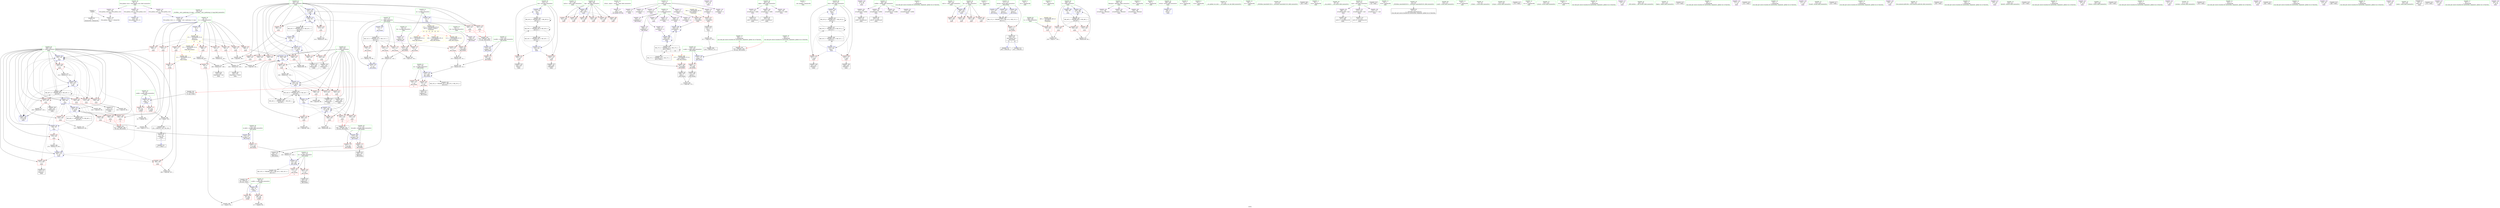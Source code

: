 digraph "SVFG" {
	label="SVFG";

	Node0x55c49a116b30 [shape=record,color=grey,label="{NodeID: 0\nNullPtr}"];
	Node0x55c49a116b30 -> Node0x55c49a12a1f0[style=solid];
	Node0x55c49a116b30 -> Node0x55c49a135830[style=solid];
	Node0x55c49a1746c0 [shape=record,color=black,label="{NodeID: 526\n108 = PHI(391, 400, )\n1st arg _Z6f_testiiic }"];
	Node0x55c49a1746c0 -> Node0x55c49a135ba0[style=solid];
	Node0x55c49a137400 [shape=record,color=blue,label="{NodeID: 277\n210\<--397\nred\<--\nmain\n}"];
	Node0x55c49a137400 -> Node0x55c49a159e30[style=dashed];
	Node0x55c49a12b0f0 [shape=record,color=red,label="{NodeID: 194\n434\<--198\n\<--ofp\nmain\n}"];
	Node0x55c49a1281f0 [shape=record,color=purple,label="{NodeID: 111\n59\<--4\n\<--_ZStL8__ioinit\n__cxx_global_var_init\n}"];
	Node0x55c49a119d50 [shape=record,color=green,label="{NodeID: 28\n403\<--1\n\<--dummyObj\nCan only get source location for instruction, argument, global var or function.|{<s0>16}}"];
	Node0x55c49a119d50:s0 -> Node0x55c49a1749c0[style=solid,color=red];
	Node0x55c49a1314c0 [shape=record,color=grey,label="{NodeID: 388\n304 = cmp(303, 88, )\n}"];
	Node0x55c49a12c7b0 [shape=record,color=red,label="{NodeID: 222\n343\<--204\n\<--k\nmain\n}"];
	Node0x55c49a12c7b0 -> Node0x55c49a1279d0[style=solid];
	Node0x55c49a12e260 [shape=record,color=purple,label="{NodeID: 139\n453\<--44\n\<--.str.11\nmain\n}"];
	Node0x55c49a128c90 [shape=record,color=green,label="{NodeID: 56\n192\<--193\ninfile\<--infile_field_insensitive\nmain\n}"];
	Node0x55c49a128c90 -> Node0x55c49a12e970[style=solid];
	Node0x55c49a128c90 -> Node0x55c49a12ea40[style=solid];
	Node0x55c49a128c90 -> Node0x55c49a12eb10[style=solid];
	Node0x55c49a135e10 [shape=record,color=blue,label="{NodeID: 250\n121\<--9\ni\<--\n_Z6f_testiiic\n}"];
	Node0x55c49a135e10 -> Node0x55c49a150430[style=dashed];
	Node0x55c49a12f9b0 [shape=record,color=red,label="{NodeID: 167\n134\<--11\n\<--m\n_Z6f_testiiic\n}"];
	Node0x55c49a12f9b0 -> Node0x55c49a131940[style=solid];
	Node0x55c49a12a590 [shape=record,color=black,label="{NodeID: 84\n139\<--138\nidxprom\<--\n_Z6f_testiiic\n}"];
	Node0x55c49a111060 [shape=record,color=green,label="{NodeID: 1\n7\<--1\n__dso_handle\<--dummyObj\nGlob }"];
	Node0x55c49a174840 [shape=record,color=black,label="{NodeID: 527\n109 = PHI(392, 401, )\n2nd arg _Z6f_testiiic }"];
	Node0x55c49a174840 -> Node0x55c49a135c70[style=solid];
	Node0x55c49a1374d0 [shape=record,color=blue,label="{NodeID: 278\n212\<--397\nblue\<--\nmain\n}"];
	Node0x55c49a1374d0 -> Node0x55c49a157130[style=dashed];
	Node0x55c49a12b1c0 [shape=record,color=red,label="{NodeID: 195\n441\<--198\n\<--ofp\nmain\n}"];
	Node0x55c49a1282c0 [shape=record,color=purple,label="{NodeID: 112\n273\<--13\narrayidx\<--a\nmain\n}"];
	Node0x55c49a119e20 [shape=record,color=green,label="{NodeID: 29\n4\<--6\n_ZStL8__ioinit\<--_ZStL8__ioinit_field_insensitive\nGlob }"];
	Node0x55c49a119e20 -> Node0x55c49a1281f0[style=solid];
	Node0x55c49a131640 [shape=record,color=grey,label="{NodeID: 389\n95 = cmp(93, 94, )\n}"];
	Node0x55c49a12c880 [shape=record,color=red,label="{NodeID: 223\n351\<--204\n\<--k\nmain\n}"];
	Node0x55c49a12c880 -> Node0x55c49a127b70[style=solid];
	Node0x55c49a12e330 [shape=record,color=purple,label="{NodeID: 140\n470\<--46\n\<--.str.12\nmain\n}"];
	Node0x55c49a128d60 [shape=record,color=green,label="{NodeID: 57\n194\<--195\noutfile\<--outfile_field_insensitive\nmain\n}"];
	Node0x55c49a128d60 -> Node0x55c49a12ebe0[style=solid];
	Node0x55c49a128d60 -> Node0x55c49a12ecb0[style=solid];
	Node0x55c49a128d60 -> Node0x55c49a12ed80[style=solid];
	Node0x55c49a128d60 -> Node0x55c49a12ee50[style=solid];
	Node0x55c49a135ee0 [shape=record,color=blue,label="{NodeID: 251\n123\<--144\nnx\<--add\n_Z6f_testiiic\n}"];
	Node0x55c49a135ee0 -> Node0x55c49a1305e0[style=dashed];
	Node0x55c49a135ee0 -> Node0x55c49a1306b0[style=dashed];
	Node0x55c49a135ee0 -> Node0x55c49a135ee0[style=dashed];
	Node0x55c49a135ee0 -> Node0x55c49a157b30[style=dashed];
	Node0x55c49a12fa80 [shape=record,color=red,label="{NodeID: 168\n86\<--80\n\<--x.addr\n_Z2inii\n}"];
	Node0x55c49a12fa80 -> Node0x55c49a131dc0[style=solid];
	Node0x55c49a12a660 [shape=record,color=black,label="{NodeID: 85\n148\<--147\nidxprom1\<--\n_Z6f_testiiic\n}"];
	Node0x55c49a111f20 [shape=record,color=green,label="{NodeID: 2\n9\<--1\n\<--dummyObj\nCan only get source location for instruction, argument, global var or function.}"];
	Node0x55c49a1749c0 [shape=record,color=black,label="{NodeID: 528\n110 = PHI(394, 403, )\n3rd arg _Z6f_testiiic }"];
	Node0x55c49a1749c0 -> Node0x55c49a135d40[style=solid];
	Node0x55c49a1375a0 [shape=record,color=blue,label="{NodeID: 279\n204\<--409\nk\<--inc76\nmain\n}"];
	Node0x55c49a1375a0 -> Node0x55c49a12ca20[style=dashed];
	Node0x55c49a1375a0 -> Node0x55c49a12caf0[style=dashed];
	Node0x55c49a1375a0 -> Node0x55c49a12cbc0[style=dashed];
	Node0x55c49a1375a0 -> Node0x55c49a12cc90[style=dashed];
	Node0x55c49a1375a0 -> Node0x55c49a1375a0[style=dashed];
	Node0x55c49a1375a0 -> Node0x55c49a154e30[style=dashed];
	Node0x55c49a12b290 [shape=record,color=red,label="{NodeID: 196\n448\<--198\n\<--ofp\nmain\n}"];
	Node0x55c49a128390 [shape=record,color=purple,label="{NodeID: 113\n274\<--13\narrayidx20\<--a\nmain\n}"];
	Node0x55c49a117ce0 [shape=record,color=green,label="{NodeID: 30\n8\<--10\nn\<--n_field_insensitive\nGlob }"];
	Node0x55c49a117ce0 -> Node0x55c49a12f190[style=solid];
	Node0x55c49a117ce0 -> Node0x55c49a12f260[style=solid];
	Node0x55c49a117ce0 -> Node0x55c49a12f330[style=solid];
	Node0x55c49a117ce0 -> Node0x55c49a12f400[style=solid];
	Node0x55c49a117ce0 -> Node0x55c49a12f4d0[style=solid];
	Node0x55c49a117ce0 -> Node0x55c49a12f5a0[style=solid];
	Node0x55c49a117ce0 -> Node0x55c49a12f670[style=solid];
	Node0x55c49a117ce0 -> Node0x55c49a12f740[style=solid];
	Node0x55c49a117ce0 -> Node0x55c49a12f810[style=solid];
	Node0x55c49a117ce0 -> Node0x55c49a12f8e0[style=solid];
	Node0x55c49a117ce0 -> Node0x55c49a135460[style=solid];
	Node0x55c49a1317c0 [shape=record,color=grey,label="{NodeID: 390\n99 = cmp(97, 98, )\n}"];
	Node0x55c49a1317c0 -> Node0x55c49a13c5b0[style=solid];
	Node0x55c49a12c950 [shape=record,color=red,label="{NodeID: 224\n361\<--204\n\<--k\nmain\n}"];
	Node0x55c49a12c950 -> Node0x55c49a1311c0[style=solid];
	Node0x55c49a12e400 [shape=record,color=purple,label="{NodeID: 141\n513\<--48\nllvm.global_ctors_0\<--llvm.global_ctors\nGlob }"];
	Node0x55c49a12e400 -> Node0x55c49a135630[style=solid];
	Node0x55c49a128e30 [shape=record,color=green,label="{NodeID: 58\n196\<--197\nfp\<--fp_field_insensitive\nmain\n}"];
	Node0x55c49a128e30 -> Node0x55c49a130b90[style=solid];
	Node0x55c49a128e30 -> Node0x55c49a130c60[style=solid];
	Node0x55c49a128e30 -> Node0x55c49a130d30[style=solid];
	Node0x55c49a128e30 -> Node0x55c49a12af50[style=solid];
	Node0x55c49a128e30 -> Node0x55c49a136490[style=solid];
	Node0x55c49a135fb0 [shape=record,color=blue,label="{NodeID: 252\n125\<--153\nny\<--add4\n_Z6f_testiiic\n}"];
	Node0x55c49a135fb0 -> Node0x55c49a130780[style=dashed];
	Node0x55c49a135fb0 -> Node0x55c49a130850[style=dashed];
	Node0x55c49a135fb0 -> Node0x55c49a135fb0[style=dashed];
	Node0x55c49a135fb0 -> Node0x55c49a158030[style=dashed];
	Node0x55c49a12fb50 [shape=record,color=red,label="{NodeID: 169\n93\<--80\n\<--x.addr\n_Z2inii\n}"];
	Node0x55c49a12fb50 -> Node0x55c49a131640[style=solid];
	Node0x55c49a12a730 [shape=record,color=black,label="{NodeID: 86\n162\<--161\nidxprom5\<--\n_Z6f_testiiic\n}"];
	Node0x55c49a100130 [shape=record,color=green,label="{NodeID: 3\n22\<--1\n.str\<--dummyObj\nGlob }"];
	Node0x55c49a174b40 [shape=record,color=black,label="{NodeID: 529\n78 = PHI(155, )\n0th arg _Z2inii }"];
	Node0x55c49a174b40 -> Node0x55c49a135930[style=solid];
	Node0x55c49a137670 [shape=record,color=blue,label="{NodeID: 280\n202\<--414\nj\<--inc79\nmain\n}"];
	Node0x55c49a137670 -> Node0x55c49a12c3a0[style=dashed];
	Node0x55c49a137670 -> Node0x55c49a12c470[style=dashed];
	Node0x55c49a137670 -> Node0x55c49a12c540[style=dashed];
	Node0x55c49a137670 -> Node0x55c49a12c610[style=dashed];
	Node0x55c49a137670 -> Node0x55c49a137260[style=dashed];
	Node0x55c49a137670 -> Node0x55c49a137670[style=dashed];
	Node0x55c49a137670 -> Node0x55c49a14e630[style=dashed];
	Node0x55c49a12b360 [shape=record,color=red,label="{NodeID: 197\n452\<--198\n\<--ofp\nmain\n}"];
	Node0x55c49a128460 [shape=record,color=purple,label="{NodeID: 114\n311\<--13\narrayidx31\<--a\nmain\n}"];
	Node0x55c49a117db0 [shape=record,color=green,label="{NodeID: 31\n11\<--12\nm\<--m_field_insensitive\nGlob }"];
	Node0x55c49a117db0 -> Node0x55c49a12f9b0[style=solid];
	Node0x55c49a117db0 -> Node0x55c49a135530[style=solid];
	Node0x55c49a131940 [shape=record,color=grey,label="{NodeID: 391\n135 = cmp(133, 134, )\n}"];
	Node0x55c49a12ca20 [shape=record,color=red,label="{NodeID: 225\n386\<--204\n\<--k\nmain\n}"];
	Node0x55c49a12ca20 -> Node0x55c49a132b40[style=solid];
	Node0x55c49a12e500 [shape=record,color=purple,label="{NodeID: 142\n514\<--48\nllvm.global_ctors_1\<--llvm.global_ctors\nGlob }"];
	Node0x55c49a12e500 -> Node0x55c49a135730[style=solid];
	Node0x55c49a128f00 [shape=record,color=green,label="{NodeID: 59\n198\<--199\nofp\<--ofp_field_insensitive\nmain\n}"];
	Node0x55c49a128f00 -> Node0x55c49a12b020[style=solid];
	Node0x55c49a128f00 -> Node0x55c49a12b0f0[style=solid];
	Node0x55c49a128f00 -> Node0x55c49a12b1c0[style=solid];
	Node0x55c49a128f00 -> Node0x55c49a12b290[style=solid];
	Node0x55c49a128f00 -> Node0x55c49a12b360[style=solid];
	Node0x55c49a128f00 -> Node0x55c49a12b430[style=solid];
	Node0x55c49a128f00 -> Node0x55c49a136560[style=solid];
	Node0x55c49a136080 [shape=record,color=blue,label="{NodeID: 253\n111\<--102\nretval\<--\n_Z6f_testiiic\n}"];
	Node0x55c49a136080 -> Node0x55c49a157630[style=dashed];
	Node0x55c49a12fc20 [shape=record,color=red,label="{NodeID: 170\n90\<--82\n\<--y.addr\n_Z2inii\n}"];
	Node0x55c49a12fc20 -> Node0x55c49a131f40[style=solid];
	Node0x55c49a12a800 [shape=record,color=black,label="{NodeID: 87\n165\<--164\nidxprom7\<--\n_Z6f_testiiic\n}"];
	Node0x55c49a1001c0 [shape=record,color=green,label="{NodeID: 4\n24\<--1\n.str.1\<--dummyObj\nGlob }"];
	Node0x55c49a174c50 [shape=record,color=black,label="{NodeID: 530\n79 = PHI(156, )\n1st arg _Z2inii }"];
	Node0x55c49a174c50 -> Node0x55c49a135a00[style=solid];
	Node0x55c49a137740 [shape=record,color=blue,label="{NodeID: 281\n200\<--419\ni\<--inc82\nmain\n}"];
	Node0x55c49a137740 -> Node0x55c49a12bb80[style=dashed];
	Node0x55c49a137740 -> Node0x55c49a12bc50[style=dashed];
	Node0x55c49a137740 -> Node0x55c49a12bd20[style=dashed];
	Node0x55c49a137740 -> Node0x55c49a12bdf0[style=dashed];
	Node0x55c49a137740 -> Node0x55c49a137740[style=dashed];
	Node0x55c49a137740 -> Node0x55c49a14e130[style=dashed];
	Node0x55c49a12b430 [shape=record,color=red,label="{NodeID: 198\n467\<--198\n\<--ofp\nmain\n}"];
	Node0x55c49a128530 [shape=record,color=purple,label="{NodeID: 115\n314\<--13\narrayidx33\<--a\nmain\n}"];
	Node0x55c49a128530 -> Node0x55c49a1352c0[style=solid];
	Node0x55c49a117e80 [shape=record,color=green,label="{NodeID: 32\n13\<--14\na\<--a_field_insensitive\nGlob }"];
	Node0x55c49a117e80 -> Node0x55c49a1282c0[style=solid];
	Node0x55c49a117e80 -> Node0x55c49a128390[style=solid];
	Node0x55c49a117e80 -> Node0x55c49a128460[style=solid];
	Node0x55c49a117e80 -> Node0x55c49a128530[style=solid];
	Node0x55c49a117e80 -> Node0x55c49a12cfb0[style=solid];
	Node0x55c49a117e80 -> Node0x55c49a12d080[style=solid];
	Node0x55c49a131ac0 [shape=record,color=grey,label="{NodeID: 392\n329 = cmp(328, 88, )\n}"];
	Node0x55c49a12caf0 [shape=record,color=red,label="{NodeID: 226\n392\<--204\n\<--k\nmain\n|{<s0>15}}"];
	Node0x55c49a12caf0:s0 -> Node0x55c49a174840[style=solid,color=red];
	Node0x55c49a12e600 [shape=record,color=purple,label="{NodeID: 143\n515\<--48\nllvm.global_ctors_2\<--llvm.global_ctors\nGlob }"];
	Node0x55c49a12e600 -> Node0x55c49a135830[style=solid];
	Node0x55c49a128fd0 [shape=record,color=green,label="{NodeID: 60\n200\<--201\ni\<--i_field_insensitive\nmain\n}"];
	Node0x55c49a128fd0 -> Node0x55c49a12b500[style=solid];
	Node0x55c49a128fd0 -> Node0x55c49a12b5d0[style=solid];
	Node0x55c49a128fd0 -> Node0x55c49a12b6a0[style=solid];
	Node0x55c49a128fd0 -> Node0x55c49a12b770[style=solid];
	Node0x55c49a128fd0 -> Node0x55c49a12b840[style=solid];
	Node0x55c49a128fd0 -> Node0x55c49a12b910[style=solid];
	Node0x55c49a128fd0 -> Node0x55c49a12b9e0[style=solid];
	Node0x55c49a128fd0 -> Node0x55c49a12bab0[style=solid];
	Node0x55c49a128fd0 -> Node0x55c49a12bb80[style=solid];
	Node0x55c49a128fd0 -> Node0x55c49a12bc50[style=solid];
	Node0x55c49a128fd0 -> Node0x55c49a12bd20[style=solid];
	Node0x55c49a128fd0 -> Node0x55c49a12bdf0[style=solid];
	Node0x55c49a128fd0 -> Node0x55c49a136700[style=solid];
	Node0x55c49a128fd0 -> Node0x55c49a1367d0[style=solid];
	Node0x55c49a128fd0 -> Node0x55c49a136970[style=solid];
	Node0x55c49a128fd0 -> Node0x55c49a136b10[style=solid];
	Node0x55c49a128fd0 -> Node0x55c49a136be0[style=solid];
	Node0x55c49a128fd0 -> Node0x55c49a137190[style=solid];
	Node0x55c49a128fd0 -> Node0x55c49a137740[style=solid];
	Node0x55c49a136150 [shape=record,color=blue,label="{NodeID: 254\n111\<--102\nretval\<--\n_Z6f_testiiic\n}"];
	Node0x55c49a136150 -> Node0x55c49a157630[style=dashed];
	Node0x55c49a12fcf0 [shape=record,color=red,label="{NodeID: 171\n97\<--82\n\<--y.addr\n_Z2inii\n}"];
	Node0x55c49a12fcf0 -> Node0x55c49a1317c0[style=solid];
	Node0x55c49a12a8d0 [shape=record,color=black,label="{NodeID: 88\n168\<--167\nconv\<--\n_Z6f_testiiic\n}"];
	Node0x55c49a12a8d0 -> Node0x55c49a132540[style=solid];
	Node0x55c49a110e20 [shape=record,color=green,label="{NodeID: 5\n26\<--1\n.str.2\<--dummyObj\nGlob }"];
	Node0x55c49a137810 [shape=record,color=blue,label="{NodeID: 282\n206\<--460\nt\<--inc102\nmain\n}"];
	Node0x55c49a137810 -> Node0x55c49a14f030[style=dashed];
	Node0x55c49a12b500 [shape=record,color=red,label="{NodeID: 199\n266\<--200\n\<--i\nmain\n}"];
	Node0x55c49a12b500 -> Node0x55c49a132840[style=solid];
	Node0x55c49a12cfb0 [shape=record,color=purple,label="{NodeID: 116\n336\<--13\narrayidx42\<--a\nmain\n}"];
	Node0x55c49a117f50 [shape=record,color=green,label="{NodeID: 33\n15\<--17\nb\<--b_field_insensitive\nGlob }"];
	Node0x55c49a117f50 -> Node0x55c49a12d150[style=solid];
	Node0x55c49a117f50 -> Node0x55c49a12d220[style=solid];
	Node0x55c49a117f50 -> Node0x55c49a12d2f0[style=solid];
	Node0x55c49a117f50 -> Node0x55c49a12d3c0[style=solid];
	Node0x55c49a117f50 -> Node0x55c49a12d490[style=solid];
	Node0x55c49a117f50 -> Node0x55c49a12d560[style=solid];
	Node0x55c49a117f50 -> Node0x55c49a12d630[style=solid];
	Node0x55c49a131c40 [shape=record,color=grey,label="{NodeID: 393\n317 = cmp(316, 318, )\n}"];
	Node0x55c49a131c40 -> Node0x55c49a13c010[style=solid];
	Node0x55c49a12cbc0 [shape=record,color=red,label="{NodeID: 227\n401\<--204\n\<--k\nmain\n|{<s0>16}}"];
	Node0x55c49a12cbc0:s0 -> Node0x55c49a174840[style=solid,color=red];
	Node0x55c49a12e700 [shape=record,color=purple,label="{NodeID: 144\n217\<--190\narraydecay\<--filename\nmain\n}"];
	Node0x55c49a1290a0 [shape=record,color=green,label="{NodeID: 61\n202\<--203\nj\<--j_field_insensitive\nmain\n}"];
	Node0x55c49a1290a0 -> Node0x55c49a12bec0[style=solid];
	Node0x55c49a1290a0 -> Node0x55c49a12bf90[style=solid];
	Node0x55c49a1290a0 -> Node0x55c49a12c060[style=solid];
	Node0x55c49a1290a0 -> Node0x55c49a12c130[style=solid];
	Node0x55c49a1290a0 -> Node0x55c49a12c200[style=solid];
	Node0x55c49a1290a0 -> Node0x55c49a12c2d0[style=solid];
	Node0x55c49a1290a0 -> Node0x55c49a12c3a0[style=solid];
	Node0x55c49a1290a0 -> Node0x55c49a12c470[style=solid];
	Node0x55c49a1290a0 -> Node0x55c49a12c540[style=solid];
	Node0x55c49a1290a0 -> Node0x55c49a12c610[style=solid];
	Node0x55c49a1290a0 -> Node0x55c49a1368a0[style=solid];
	Node0x55c49a1290a0 -> Node0x55c49a136f20[style=solid];
	Node0x55c49a1290a0 -> Node0x55c49a137260[style=solid];
	Node0x55c49a1290a0 -> Node0x55c49a137670[style=solid];
	Node0x55c49a136220 [shape=record,color=blue,label="{NodeID: 255\n121\<--177\ni\<--inc\n_Z6f_testiiic\n}"];
	Node0x55c49a136220 -> Node0x55c49a150430[style=dashed];
	Node0x55c49a12fdc0 [shape=record,color=red,label="{NodeID: 172\n183\<--111\n\<--retval\n_Z6f_testiiic\n}"];
	Node0x55c49a12fdc0 -> Node0x55c49a12aa70[style=solid];
	Node0x55c49a12a9a0 [shape=record,color=black,label="{NodeID: 89\n170\<--169\nconv9\<--\n_Z6f_testiiic\n}"];
	Node0x55c49a12a9a0 -> Node0x55c49a132540[style=solid];
	Node0x55c49a110eb0 [shape=record,color=green,label="{NodeID: 6\n28\<--1\n.str.3\<--dummyObj\nGlob }"];
	Node0x55c49a12b5d0 [shape=record,color=red,label="{NodeID: 200\n271\<--200\n\<--i\nmain\n}"];
	Node0x55c49a12b5d0 -> Node0x55c49a12ae80[style=solid];
	Node0x55c49a12d080 [shape=record,color=purple,label="{NodeID: 117\n341\<--13\narrayidx45\<--a\nmain\n}"];
	Node0x55c49a12d080 -> Node0x55c49a135390[style=solid];
	Node0x55c49a118020 [shape=record,color=green,label="{NodeID: 34\n18\<--19\ndx\<--dx_field_insensitive\nGlob }"];
	Node0x55c49a118020 -> Node0x55c49a12d700[style=solid];
	Node0x55c49a131dc0 [shape=record,color=grey,label="{NodeID: 394\n87 = cmp(88, 86, )\n}"];
	Node0x55c49a12cc90 [shape=record,color=red,label="{NodeID: 228\n408\<--204\n\<--k\nmain\n}"];
	Node0x55c49a12cc90 -> Node0x55c49a131340[style=solid];
	Node0x55c49a12e7d0 [shape=record,color=purple,label="{NodeID: 145\n223\<--190\narraydecay2\<--filename\nmain\n}"];
	Node0x55c49a129170 [shape=record,color=green,label="{NodeID: 62\n204\<--205\nk\<--k_field_insensitive\nmain\n}"];
	Node0x55c49a129170 -> Node0x55c49a12c6e0[style=solid];
	Node0x55c49a129170 -> Node0x55c49a12c7b0[style=solid];
	Node0x55c49a129170 -> Node0x55c49a12c880[style=solid];
	Node0x55c49a129170 -> Node0x55c49a12c950[style=solid];
	Node0x55c49a129170 -> Node0x55c49a12ca20[style=solid];
	Node0x55c49a129170 -> Node0x55c49a12caf0[style=solid];
	Node0x55c49a129170 -> Node0x55c49a12cbc0[style=solid];
	Node0x55c49a129170 -> Node0x55c49a12cc90[style=solid];
	Node0x55c49a129170 -> Node0x55c49a136a40[style=solid];
	Node0x55c49a129170 -> Node0x55c49a136e50[style=solid];
	Node0x55c49a129170 -> Node0x55c49a137330[style=solid];
	Node0x55c49a129170 -> Node0x55c49a1375a0[style=solid];
	Node0x55c49a1362f0 [shape=record,color=blue,label="{NodeID: 256\n111\<--181\nretval\<--\n_Z6f_testiiic\n}"];
	Node0x55c49a1362f0 -> Node0x55c49a157630[style=dashed];
	Node0x55c49a12fe90 [shape=record,color=red,label="{NodeID: 173\n137\<--113\n\<--sx.addr\n_Z6f_testiiic\n}"];
	Node0x55c49a12fe90 -> Node0x55c49a13ced0[style=solid];
	Node0x55c49a12aa70 [shape=record,color=black,label="{NodeID: 90\n106\<--183\n_Z6f_testiiic_ret\<--\n_Z6f_testiiic\n|{<s0>15|<s1>16}}"];
	Node0x55c49a12aa70:s0 -> Node0x55c49a1737e0[style=solid,color=blue];
	Node0x55c49a12aa70:s1 -> Node0x55c49a1738e0[style=solid,color=blue];
	Node0x55c49a110f40 [shape=record,color=green,label="{NodeID: 7\n30\<--1\n.str.4\<--dummyObj\nGlob }"];
	Node0x55c49a15b3c0 [shape=record,color=yellow,style=double,label="{NodeID: 450\n48V_1 = ENCHI(MR_48V_0)\npts\{209 \}\nFun[main]}"];
	Node0x55c49a15b3c0 -> Node0x55c49a134eb0[style=dashed];
	Node0x55c49a12b6a0 [shape=record,color=red,label="{NodeID: 201\n278\<--200\n\<--i\nmain\n}"];
	Node0x55c49a12b6a0 -> Node0x55c49a130ec0[style=solid];
	Node0x55c49a12d150 [shape=record,color=purple,label="{NodeID: 118\n163\<--15\narrayidx6\<--b\n_Z6f_testiiic\n}"];
	Node0x55c49a1180f0 [shape=record,color=green,label="{NodeID: 35\n20\<--21\ndy\<--dy_field_insensitive\nGlob }"];
	Node0x55c49a1180f0 -> Node0x55c49a12d7d0[style=solid];
	Node0x55c49a131f40 [shape=record,color=grey,label="{NodeID: 395\n91 = cmp(88, 90, )\n}"];
	Node0x55c49a12cd60 [shape=record,color=red,label="{NodeID: 229\n257\<--206\n\<--t\nmain\n}"];
	Node0x55c49a12cd60 -> Node0x55c49a1329c0[style=solid];
	Node0x55c49a12e8a0 [shape=record,color=purple,label="{NodeID: 146\n228\<--190\narraydecay5\<--filename\nmain\n}"];
	Node0x55c49a129240 [shape=record,color=green,label="{NodeID: 63\n206\<--207\nt\<--t_field_insensitive\nmain\n}"];
	Node0x55c49a129240 -> Node0x55c49a12cd60[style=solid];
	Node0x55c49a129240 -> Node0x55c49a12ce30[style=solid];
	Node0x55c49a129240 -> Node0x55c49a134e20[style=solid];
	Node0x55c49a129240 -> Node0x55c49a136630[style=solid];
	Node0x55c49a129240 -> Node0x55c49a137810[style=solid];
	Node0x55c49a1363c0 [shape=record,color=blue,label="{NodeID: 257\n188\<--9\nretval\<--\nmain\n}"];
	Node0x55c49a12ff60 [shape=record,color=red,label="{NodeID: 174\n146\<--115\n\<--sy.addr\n_Z6f_testiiic\n}"];
	Node0x55c49a12ff60 -> Node0x55c49a13dc50[style=solid];
	Node0x55c49a12ab40 [shape=record,color=black,label="{NodeID: 91\n224\<--222\ncall3\<--arraydecay1\nmain\n}"];
	Node0x55c49a1164a0 [shape=record,color=green,label="{NodeID: 8\n32\<--1\n.str.5\<--dummyObj\nGlob }"];
	Node0x55c49a13c010 [shape=record,color=black,label="{NodeID: 368\n320 = PHI(102, 317, )\n}"];
	Node0x55c49a12b770 [shape=record,color=red,label="{NodeID: 202\n303\<--200\n\<--i\nmain\n}"];
	Node0x55c49a12b770 -> Node0x55c49a1314c0[style=solid];
	Node0x55c49a12d220 [shape=record,color=purple,label="{NodeID: 119\n166\<--15\narrayidx8\<--b\n_Z6f_testiiic\n}"];
	Node0x55c49a12d220 -> Node0x55c49a130ac0[style=solid];
	Node0x55c49a1181f0 [shape=record,color=green,label="{NodeID: 36\n48\<--52\nllvm.global_ctors\<--llvm.global_ctors_field_insensitive\nGlob }"];
	Node0x55c49a1181f0 -> Node0x55c49a12e400[style=solid];
	Node0x55c49a1181f0 -> Node0x55c49a12e500[style=solid];
	Node0x55c49a1181f0 -> Node0x55c49a12e600[style=solid];
	Node0x55c49a1320c0 [shape=record,color=grey,label="{NodeID: 396\n382 = cmp(380, 381, )\n}"];
	Node0x55c49a12ce30 [shape=record,color=red,label="{NodeID: 230\n423\<--206\n\<--t\nmain\n}"];
	Node0x55c49a12e970 [shape=record,color=purple,label="{NodeID: 147\n222\<--192\narraydecay1\<--infile\nmain\n}"];
	Node0x55c49a12e970 -> Node0x55c49a12ab40[style=solid];
	Node0x55c49a129310 [shape=record,color=green,label="{NodeID: 64\n208\<--209\ntc\<--tc_field_insensitive\nmain\n}"];
	Node0x55c49a129310 -> Node0x55c49a134eb0[style=solid];
	Node0x55c49a136490 [shape=record,color=blue,label="{NodeID: 258\n196\<--240\nfp\<--call12\nmain\n}"];
	Node0x55c49a136490 -> Node0x55c49a130b90[style=dashed];
	Node0x55c49a136490 -> Node0x55c49a130c60[style=dashed];
	Node0x55c49a136490 -> Node0x55c49a130d30[style=dashed];
	Node0x55c49a136490 -> Node0x55c49a12af50[style=dashed];
	Node0x55c49a130030 [shape=record,color=red,label="{NodeID: 175\n138\<--117\n\<--dir.addr\n_Z6f_testiiic\n}"];
	Node0x55c49a130030 -> Node0x55c49a12a590[style=solid];
	Node0x55c49a12ac10 [shape=record,color=black,label="{NodeID: 92\n229\<--227\ncall6\<--arraydecay4\nmain\n}"];
	Node0x55c49a116530 [shape=record,color=green,label="{NodeID: 9\n34\<--1\n.str.6\<--dummyObj\nGlob }"];
	Node0x55c49a13c5b0 [shape=record,color=black,label="{NodeID: 369\n101 = PHI(102, 102, 102, 99, )\n}"];
	Node0x55c49a13c5b0 -> Node0x55c49a12a4c0[style=solid];
	Node0x55c49a12b840 [shape=record,color=red,label="{NodeID: 203\n312\<--200\n\<--i\nmain\n}"];
	Node0x55c49a12b840 -> Node0x55c49a127690[style=solid];
	Node0x55c49a12d2f0 [shape=record,color=purple,label="{NodeID: 120\n282\<--15\n\<--b\nmain\n}"];
	Node0x55c49a1182f0 [shape=record,color=green,label="{NodeID: 37\n53\<--54\n__cxx_global_var_init\<--__cxx_global_var_init_field_insensitive\n}"];
	Node0x55c49a132240 [shape=record,color=grey,label="{NodeID: 397\n292 = cmp(290, 291, )\n}"];
	Node0x55c49a134e20 [shape=record,color=red,label="{NodeID: 231\n459\<--206\n\<--t\nmain\n}"];
	Node0x55c49a134e20 -> Node0x55c49a13cbd0[style=solid];
	Node0x55c49a12ea40 [shape=record,color=purple,label="{NodeID: 148\n230\<--192\narraydecay7\<--infile\nmain\n}"];
	Node0x55c49a12ea40 -> Node0x55c49a12ace0[style=solid];
	Node0x55c49a1293e0 [shape=record,color=green,label="{NodeID: 65\n210\<--211\nred\<--red_field_insensitive\nmain\n}"];
	Node0x55c49a1293e0 -> Node0x55c49a134f80[style=solid];
	Node0x55c49a1293e0 -> Node0x55c49a135050[style=solid];
	Node0x55c49a1293e0 -> Node0x55c49a136ff0[style=solid];
	Node0x55c49a1293e0 -> Node0x55c49a137400[style=solid];
	Node0x55c49a154e30 [shape=record,color=black,label="{NodeID: 425\nMR_44V_8 = PHI(MR_44V_10, MR_44V_7, )\npts\{205 \}\n}"];
	Node0x55c49a154e30 -> Node0x55c49a137330[style=dashed];
	Node0x55c49a154e30 -> Node0x55c49a14eb30[style=dashed];
	Node0x55c49a154e30 -> Node0x55c49a154e30[style=dashed];
	Node0x55c49a136560 [shape=record,color=blue,label="{NodeID: 259\n198\<--247\nofp\<--call14\nmain\n}"];
	Node0x55c49a136560 -> Node0x55c49a12b020[style=dashed];
	Node0x55c49a136560 -> Node0x55c49a12b0f0[style=dashed];
	Node0x55c49a136560 -> Node0x55c49a12b1c0[style=dashed];
	Node0x55c49a136560 -> Node0x55c49a12b290[style=dashed];
	Node0x55c49a136560 -> Node0x55c49a12b360[style=dashed];
	Node0x55c49a136560 -> Node0x55c49a12b430[style=dashed];
	Node0x55c49a130100 [shape=record,color=red,label="{NodeID: 176\n147\<--117\n\<--dir.addr\n_Z6f_testiiic\n}"];
	Node0x55c49a130100 -> Node0x55c49a12a660[style=solid];
	Node0x55c49a12ace0 [shape=record,color=black,label="{NodeID: 93\n232\<--230\ncall8\<--arraydecay7\nmain\n}"];
	Node0x55c49a1165c0 [shape=record,color=green,label="{NodeID: 10\n36\<--1\n.str.7\<--dummyObj\nGlob }"];
	Node0x55c49a15b660 [shape=record,color=yellow,style=double,label="{NodeID: 453\n54V_1 = ENCHI(MR_54V_0)\npts\{140000 \}\nFun[main]}"];
	Node0x55c49a15b660 -> Node0x55c49a1352c0[style=dashed];
	Node0x55c49a15b660 -> Node0x55c49a135390[style=dashed];
	Node0x55c49a13cbd0 [shape=record,color=grey,label="{NodeID: 370\n460 = Binary(459, 88, )\n}"];
	Node0x55c49a13cbd0 -> Node0x55c49a137810[style=solid];
	Node0x55c49a12b910 [shape=record,color=red,label="{NodeID: 204\n323\<--200\n\<--i\nmain\n}"];
	Node0x55c49a12b910 -> Node0x55c49a13d4d0[style=solid];
	Node0x55c49a12d3c0 [shape=record,color=purple,label="{NodeID: 121\n345\<--15\narrayidx47\<--b\nmain\n}"];
	Node0x55c49a1183f0 [shape=record,color=green,label="{NodeID: 38\n57\<--58\n_ZNSt8ios_base4InitC1Ev\<--_ZNSt8ios_base4InitC1Ev_field_insensitive\n}"];
	Node0x55c49a1323c0 [shape=record,color=grey,label="{NodeID: 398\n300 = cmp(299, 88, )\n}"];
	Node0x55c49a134eb0 [shape=record,color=red,label="{NodeID: 232\n258\<--208\n\<--tc\nmain\n}"];
	Node0x55c49a134eb0 -> Node0x55c49a1329c0[style=solid];
	Node0x55c49a12eb10 [shape=record,color=purple,label="{NodeID: 149\n238\<--192\narraydecay11\<--infile\nmain\n}"];
	Node0x55c49a1294b0 [shape=record,color=green,label="{NodeID: 66\n212\<--213\nblue\<--blue_field_insensitive\nmain\n}"];
	Node0x55c49a1294b0 -> Node0x55c49a135120[style=solid];
	Node0x55c49a1294b0 -> Node0x55c49a1351f0[style=solid];
	Node0x55c49a1294b0 -> Node0x55c49a1370c0[style=solid];
	Node0x55c49a1294b0 -> Node0x55c49a1374d0[style=solid];
	Node0x55c49a173300 [shape=record,color=black,label="{NodeID: 509\n263 = PHI()\n}"];
	Node0x55c49a155330 [shape=record,color=black,label="{NodeID: 426\nMR_50V_5 = PHI(MR_50V_6, MR_50V_4, )\npts\{211 \}\n}"];
	Node0x55c49a155330 -> Node0x55c49a134f80[style=dashed];
	Node0x55c49a155330 -> Node0x55c49a135050[style=dashed];
	Node0x55c49a155330 -> Node0x55c49a137400[style=dashed];
	Node0x55c49a155330 -> Node0x55c49a14f530[style=dashed];
	Node0x55c49a155330 -> Node0x55c49a155330[style=dashed];
	Node0x55c49a155330 -> Node0x55c49a159e30[style=dashed];
	Node0x55c49a136630 [shape=record,color=blue,label="{NodeID: 260\n206\<--88\nt\<--\nmain\n}"];
	Node0x55c49a136630 -> Node0x55c49a14f030[style=dashed];
	Node0x55c49a1301d0 [shape=record,color=red,label="{NodeID: 177\n169\<--119\n\<--x.addr\n_Z6f_testiiic\n}"];
	Node0x55c49a1301d0 -> Node0x55c49a12a9a0[style=solid];
	Node0x55c49a12adb0 [shape=record,color=black,label="{NodeID: 94\n237\<--235\ncall10\<--arraydecay9\nmain\n}"];
	Node0x55c49a116690 [shape=record,color=green,label="{NodeID: 11\n38\<--1\n.str.8\<--dummyObj\nGlob }"];
	Node0x55c49a13cd50 [shape=record,color=grey,label="{NodeID: 371\n338 = Binary(337, 325, )\n}"];
	Node0x55c49a13cd50 -> Node0x55c49a136be0[style=solid];
	Node0x55c49a12b9e0 [shape=record,color=red,label="{NodeID: 205\n328\<--200\n\<--i\nmain\n}"];
	Node0x55c49a12b9e0 -> Node0x55c49a131ac0[style=solid];
	Node0x55c49a12d490 [shape=record,color=purple,label="{NodeID: 122\n348\<--15\narrayidx49\<--b\nmain\n}"];
	Node0x55c49a12d490 -> Node0x55c49a136cb0[style=solid];
	Node0x55c49a1184f0 [shape=record,color=green,label="{NodeID: 39\n63\<--64\n__cxa_atexit\<--__cxa_atexit_field_insensitive\n}"];
	Node0x55c49a132540 [shape=record,color=grey,label="{NodeID: 399\n171 = cmp(168, 170, )\n}"];
	Node0x55c49a134f80 [shape=record,color=red,label="{NodeID: 233\n428\<--210\n\<--red\nmain\n}"];
	Node0x55c49a134f80 -> Node0x55c49a127d10[style=solid];
	Node0x55c49a12ebe0 [shape=record,color=purple,label="{NodeID: 150\n227\<--194\narraydecay4\<--outfile\nmain\n}"];
	Node0x55c49a12ebe0 -> Node0x55c49a12ac10[style=solid];
	Node0x55c49a129580 [shape=record,color=green,label="{NodeID: 67\n214\<--215\ncmd\<--cmd_field_insensitive\nmain\n}"];
	Node0x55c49a129580 -> Node0x55c49a12ef20[style=solid];
	Node0x55c49a129580 -> Node0x55c49a12eff0[style=solid];
	Node0x55c49a129580 -> Node0x55c49a12f0c0[style=solid];
	Node0x55c49a173400 [shape=record,color=black,label="{NodeID: 510\n60 = PHI()\n}"];
	Node0x55c49a155830 [shape=record,color=black,label="{NodeID: 427\nMR_52V_5 = PHI(MR_52V_6, MR_52V_4, )\npts\{213 \}\n}"];
	Node0x55c49a155830 -> Node0x55c49a135120[style=dashed];
	Node0x55c49a155830 -> Node0x55c49a1351f0[style=dashed];
	Node0x55c49a155830 -> Node0x55c49a1374d0[style=dashed];
	Node0x55c49a155830 -> Node0x55c49a14fa30[style=dashed];
	Node0x55c49a155830 -> Node0x55c49a155830[style=dashed];
	Node0x55c49a155830 -> Node0x55c49a157130[style=dashed];
	Node0x55c49a136700 [shape=record,color=blue,label="{NodeID: 261\n200\<--88\ni\<--\nmain\n}"];
	Node0x55c49a136700 -> Node0x55c49a12b500[style=dashed];
	Node0x55c49a136700 -> Node0x55c49a12b5d0[style=dashed];
	Node0x55c49a136700 -> Node0x55c49a12b6a0[style=dashed];
	Node0x55c49a136700 -> Node0x55c49a1367d0[style=dashed];
	Node0x55c49a136700 -> Node0x55c49a136970[style=dashed];
	Node0x55c49a136700 -> Node0x55c49a137190[style=dashed];
	Node0x55c49a1302a0 [shape=record,color=red,label="{NodeID: 178\n133\<--121\n\<--i\n_Z6f_testiiic\n}"];
	Node0x55c49a1302a0 -> Node0x55c49a131940[style=solid];
	Node0x55c49a12ae80 [shape=record,color=black,label="{NodeID: 95\n272\<--271\nidxprom\<--\nmain\n}"];
	Node0x55c49a1175c0 [shape=record,color=green,label="{NodeID: 12\n40\<--1\n.str.9\<--dummyObj\nGlob }"];
	Node0x55c49a15b820 [shape=record,color=yellow,style=double,label="{NodeID: 455\n57V_1 = ENCHI(MR_57V_0)\npts\{12 190000 210000 \}\nFun[main]|{<s0>15|<s1>15|<s2>15|<s3>16|<s4>16|<s5>16}}"];
	Node0x55c49a15b820:s0 -> Node0x55c49a15ba70[style=dashed,color=red];
	Node0x55c49a15b820:s1 -> Node0x55c49a151370[style=dashed,color=red];
	Node0x55c49a15b820:s2 -> Node0x55c49a151450[style=dashed,color=red];
	Node0x55c49a15b820:s3 -> Node0x55c49a15ba70[style=dashed,color=red];
	Node0x55c49a15b820:s4 -> Node0x55c49a151370[style=dashed,color=red];
	Node0x55c49a15b820:s5 -> Node0x55c49a151450[style=dashed,color=red];
	Node0x55c49a13ced0 [shape=record,color=grey,label="{NodeID: 372\n144 = Binary(137, 143, )\n}"];
	Node0x55c49a13ced0 -> Node0x55c49a135ee0[style=solid];
	Node0x55c49a12bab0 [shape=record,color=red,label="{NodeID: 206\n337\<--200\n\<--i\nmain\n}"];
	Node0x55c49a12bab0 -> Node0x55c49a127900[style=solid];
	Node0x55c49a12bab0 -> Node0x55c49a13cd50[style=solid];
	Node0x55c49a12d560 [shape=record,color=purple,label="{NodeID: 123\n353\<--15\narrayidx51\<--b\nmain\n}"];
	Node0x55c49a1185f0 [shape=record,color=green,label="{NodeID: 40\n62\<--68\n_ZNSt8ios_base4InitD1Ev\<--_ZNSt8ios_base4InitD1Ev_field_insensitive\n}"];
	Node0x55c49a1185f0 -> Node0x55c49a12a3c0[style=solid];
	Node0x55c49a1326c0 [shape=record,color=grey,label="{NodeID: 400\n376 = cmp(374, 375, )\n}"];
	Node0x55c49a135050 [shape=record,color=red,label="{NodeID: 234\n438\<--210\n\<--red\nmain\n}"];
	Node0x55c49a135050 -> Node0x55c49a127eb0[style=solid];
	Node0x55c49a12ecb0 [shape=record,color=purple,label="{NodeID: 151\n235\<--194\narraydecay9\<--outfile\nmain\n}"];
	Node0x55c49a12ecb0 -> Node0x55c49a12adb0[style=solid];
	Node0x55c49a129650 [shape=record,color=green,label="{NodeID: 68\n220\<--221\nscanf\<--scanf_field_insensitive\n}"];
	Node0x55c49a173640 [shape=record,color=black,label="{NodeID: 511\n157 = PHI(77, )\n}"];
	Node0x55c49a1367d0 [shape=record,color=blue,label="{NodeID: 262\n200\<--279\ni\<--inc\nmain\n}"];
	Node0x55c49a1367d0 -> Node0x55c49a12b500[style=dashed];
	Node0x55c49a1367d0 -> Node0x55c49a12b5d0[style=dashed];
	Node0x55c49a1367d0 -> Node0x55c49a12b6a0[style=dashed];
	Node0x55c49a1367d0 -> Node0x55c49a1367d0[style=dashed];
	Node0x55c49a1367d0 -> Node0x55c49a136970[style=dashed];
	Node0x55c49a1367d0 -> Node0x55c49a137190[style=dashed];
	Node0x55c49a130370 [shape=record,color=red,label="{NodeID: 179\n142\<--121\n\<--i\n_Z6f_testiiic\n}"];
	Node0x55c49a130370 -> Node0x55c49a13d950[style=solid];
	Node0x55c49a1275c0 [shape=record,color=black,label="{NodeID: 96\n310\<--309\nidxprom30\<--sub\nmain\n}"];
	Node0x55c49a117690 [shape=record,color=green,label="{NodeID: 13\n42\<--1\n.str.10\<--dummyObj\nGlob }"];
	Node0x55c49a15b960 [shape=record,color=yellow,style=double,label="{NodeID: 456\n2V_1 = ENCHI(MR_2V_0)\npts\{10 \}\nFun[_Z6f_testiiic]|{<s0>3}}"];
	Node0x55c49a15b960:s0 -> Node0x55c49a151530[style=dashed,color=red];
	Node0x55c49a13d050 [shape=record,color=grey,label="{NodeID: 373\n334 = Binary(332, 333, )\n}"];
	Node0x55c49a13d050 -> Node0x55c49a127830[style=solid];
	Node0x55c49a12bb80 [shape=record,color=red,label="{NodeID: 207\n374\<--200\n\<--i\nmain\n}"];
	Node0x55c49a12bb80 -> Node0x55c49a1326c0[style=solid];
	Node0x55c49a12d630 [shape=record,color=purple,label="{NodeID: 124\n356\<--15\narrayidx53\<--b\nmain\n}"];
	Node0x55c49a12d630 -> Node0x55c49a136d80[style=solid];
	Node0x55c49a1186f0 [shape=record,color=green,label="{NodeID: 41\n75\<--76\n_Z2inii\<--_Z2inii_field_insensitive\n}"];
	Node0x55c49a132840 [shape=record,color=grey,label="{NodeID: 401\n268 = cmp(266, 267, )\n}"];
	Node0x55c49a135120 [shape=record,color=red,label="{NodeID: 235\n431\<--212\n\<--blue\nmain\n}"];
	Node0x55c49a135120 -> Node0x55c49a127de0[style=solid];
	Node0x55c49a12ed80 [shape=record,color=purple,label="{NodeID: 152\n245\<--194\narraydecay13\<--outfile\nmain\n}"];
	Node0x55c49a129750 [shape=record,color=green,label="{NodeID: 69\n225\<--226\nstrcpy\<--strcpy_field_insensitive\n}"];
	Node0x55c49a173710 [shape=record,color=black,label="{NodeID: 512\n276 = PHI()\n}"];
	Node0x55c49a1368a0 [shape=record,color=blue,label="{NodeID: 263\n202\<--88\nj\<--\nmain\n}"];
	Node0x55c49a1368a0 -> Node0x55c49a12bec0[style=dashed];
	Node0x55c49a1368a0 -> Node0x55c49a12bf90[style=dashed];
	Node0x55c49a1368a0 -> Node0x55c49a12c060[style=dashed];
	Node0x55c49a1368a0 -> Node0x55c49a12c130[style=dashed];
	Node0x55c49a1368a0 -> Node0x55c49a12c200[style=dashed];
	Node0x55c49a1368a0 -> Node0x55c49a12c2d0[style=dashed];
	Node0x55c49a1368a0 -> Node0x55c49a136f20[style=dashed];
	Node0x55c49a1368a0 -> Node0x55c49a137260[style=dashed];
	Node0x55c49a1368a0 -> Node0x55c49a14e630[style=dashed];
	Node0x55c49a130440 [shape=record,color=red,label="{NodeID: 180\n151\<--121\n\<--i\n_Z6f_testiiic\n}"];
	Node0x55c49a130440 -> Node0x55c49a13dad0[style=solid];
	Node0x55c49a127690 [shape=record,color=black,label="{NodeID: 97\n313\<--312\nidxprom32\<--\nmain\n}"];
	Node0x55c49a117760 [shape=record,color=green,label="{NodeID: 14\n44\<--1\n.str.11\<--dummyObj\nGlob }"];
	Node0x55c49a15ba70 [shape=record,color=yellow,style=double,label="{NodeID: 457\n9V_1 = ENCHI(MR_9V_0)\npts\{12 \}\nFun[_Z6f_testiiic]}"];
	Node0x55c49a15ba70 -> Node0x55c49a12f9b0[style=dashed];
	Node0x55c49a13d1d0 [shape=record,color=grey,label="{NodeID: 374\n307 = Binary(306, 88, )\n}"];
	Node0x55c49a13d1d0 -> Node0x55c49a13d350[style=solid];
	Node0x55c49a12bc50 [shape=record,color=red,label="{NodeID: 208\n390\<--200\n\<--i\nmain\n|{<s0>15}}"];
	Node0x55c49a12bc50:s0 -> Node0x55c49a1743c0[style=solid,color=red];
	Node0x55c49a12d700 [shape=record,color=purple,label="{NodeID: 125\n140\<--18\narrayidx\<--dx\n_Z6f_testiiic\n}"];
	Node0x55c49a12d700 -> Node0x55c49a130920[style=solid];
	Node0x55c49a1187f0 [shape=record,color=green,label="{NodeID: 42\n80\<--81\nx.addr\<--x.addr_field_insensitive\n_Z2inii\n}"];
	Node0x55c49a1187f0 -> Node0x55c49a12fa80[style=solid];
	Node0x55c49a1187f0 -> Node0x55c49a12fb50[style=solid];
	Node0x55c49a1187f0 -> Node0x55c49a135930[style=solid];
	Node0x55c49a1329c0 [shape=record,color=grey,label="{NodeID: 402\n259 = cmp(257, 258, )\n}"];
	Node0x55c49a1351f0 [shape=record,color=red,label="{NodeID: 236\n445\<--212\n\<--blue\nmain\n}"];
	Node0x55c49a1351f0 -> Node0x55c49a127f80[style=solid];
	Node0x55c49a12ee50 [shape=record,color=purple,label="{NodeID: 153\n473\<--194\narraydecay109\<--outfile\nmain\n}"];
	Node0x55c49a129850 [shape=record,color=green,label="{NodeID: 70\n233\<--234\nstrcat\<--strcat_field_insensitive\n}"];
	Node0x55c49a1737e0 [shape=record,color=black,label="{NodeID: 513\n393 = PHI(106, )\n}"];
	Node0x55c49a136970 [shape=record,color=blue,label="{NodeID: 264\n200\<--294\ni\<--\nmain\n}"];
	Node0x55c49a136970 -> Node0x55c49a12b770[style=dashed];
	Node0x55c49a136970 -> Node0x55c49a12b840[style=dashed];
	Node0x55c49a136970 -> Node0x55c49a12b910[style=dashed];
	Node0x55c49a136970 -> Node0x55c49a12b9e0[style=dashed];
	Node0x55c49a136970 -> Node0x55c49a12bab0[style=dashed];
	Node0x55c49a136970 -> Node0x55c49a136970[style=dashed];
	Node0x55c49a136970 -> Node0x55c49a136b10[style=dashed];
	Node0x55c49a136970 -> Node0x55c49a136be0[style=dashed];
	Node0x55c49a136970 -> Node0x55c49a137190[style=dashed];
	Node0x55c49a136970 -> Node0x55c49a159430[style=dashed];
	Node0x55c49a130510 [shape=record,color=red,label="{NodeID: 181\n176\<--121\n\<--i\n_Z6f_testiiic\n}"];
	Node0x55c49a130510 -> Node0x55c49a13df50[style=solid];
	Node0x55c49a127760 [shape=record,color=black,label="{NodeID: 98\n316\<--315\nconv\<--\nmain\n}"];
	Node0x55c49a127760 -> Node0x55c49a131c40[style=solid];
	Node0x55c49a117830 [shape=record,color=green,label="{NodeID: 15\n46\<--1\n.str.12\<--dummyObj\nGlob }"];
	Node0x55c49a13d350 [shape=record,color=grey,label="{NodeID: 375\n309 = Binary(307, 308, )\n}"];
	Node0x55c49a13d350 -> Node0x55c49a1275c0[style=solid];
	Node0x55c49a12bd20 [shape=record,color=red,label="{NodeID: 209\n399\<--200\n\<--i\nmain\n|{<s0>16}}"];
	Node0x55c49a12bd20:s0 -> Node0x55c49a1743c0[style=solid,color=red];
	Node0x55c49a12d7d0 [shape=record,color=purple,label="{NodeID: 126\n149\<--20\narrayidx2\<--dy\n_Z6f_testiiic\n}"];
	Node0x55c49a12d7d0 -> Node0x55c49a1309f0[style=solid];
	Node0x55c49a1188c0 [shape=record,color=green,label="{NodeID: 43\n82\<--83\ny.addr\<--y.addr_field_insensitive\n_Z2inii\n}"];
	Node0x55c49a1188c0 -> Node0x55c49a12fc20[style=solid];
	Node0x55c49a1188c0 -> Node0x55c49a12fcf0[style=solid];
	Node0x55c49a1188c0 -> Node0x55c49a135a00[style=solid];
	Node0x55c49a132b40 [shape=record,color=grey,label="{NodeID: 403\n387 = cmp(386, 388, )\n}"];
	Node0x55c49a1352c0 [shape=record,color=red,label="{NodeID: 237\n315\<--314\n\<--arrayidx33\nmain\n}"];
	Node0x55c49a1352c0 -> Node0x55c49a127760[style=solid];
	Node0x55c49a12ef20 [shape=record,color=purple,label="{NodeID: 154\n469\<--214\narraydecay106\<--cmd\nmain\n}"];
	Node0x55c49a12ef20 -> Node0x55c49a128050[style=solid];
	Node0x55c49a129950 [shape=record,color=green,label="{NodeID: 71\n240\<--241\ncall12\<--call12_field_insensitive\nmain\n}"];
	Node0x55c49a129950 -> Node0x55c49a136490[style=solid];
	Node0x55c49a1738e0 [shape=record,color=black,label="{NodeID: 514\n402 = PHI(106, )\n}"];
	Node0x55c49a156c30 [shape=record,color=black,label="{NodeID: 431\nMR_27V_3 = PHI(MR_27V_4, MR_27V_2, )\npts\{170000 \}\n|{|<s4>15|<s5>16}}"];
	Node0x55c49a156c30 -> Node0x55c49a136cb0[style=dashed];
	Node0x55c49a156c30 -> Node0x55c49a136d80[style=dashed];
	Node0x55c49a156c30 -> Node0x55c49a14ff30[style=dashed];
	Node0x55c49a156c30 -> Node0x55c49a156c30[style=dashed];
	Node0x55c49a156c30:s4 -> Node0x55c49a151290[style=dashed,color=red];
	Node0x55c49a156c30:s5 -> Node0x55c49a151290[style=dashed,color=red];
	Node0x55c49a136a40 [shape=record,color=blue,label="{NodeID: 265\n204\<--296\nk\<--\nmain\n}"];
	Node0x55c49a136a40 -> Node0x55c49a12c6e0[style=dashed];
	Node0x55c49a136a40 -> Node0x55c49a12c7b0[style=dashed];
	Node0x55c49a136a40 -> Node0x55c49a12c880[style=dashed];
	Node0x55c49a136a40 -> Node0x55c49a12c950[style=dashed];
	Node0x55c49a136a40 -> Node0x55c49a136a40[style=dashed];
	Node0x55c49a136a40 -> Node0x55c49a136e50[style=dashed];
	Node0x55c49a136a40 -> Node0x55c49a14eb30[style=dashed];
	Node0x55c49a136a40 -> Node0x55c49a154e30[style=dashed];
	Node0x55c49a1305e0 [shape=record,color=red,label="{NodeID: 182\n155\<--123\n\<--nx\n_Z6f_testiiic\n|{<s0>3}}"];
	Node0x55c49a1305e0:s0 -> Node0x55c49a174b40[style=solid,color=red];
	Node0x55c49a127830 [shape=record,color=black,label="{NodeID: 99\n335\<--334\nidxprom41\<--sub40\nmain\n}"];
	Node0x55c49a116bf0 [shape=record,color=green,label="{NodeID: 16\n49\<--1\n\<--dummyObj\nCan only get source location for instruction, argument, global var or function.}"];
	Node0x55c49a13d4d0 [shape=record,color=grey,label="{NodeID: 376\n324 = Binary(323, 325, )\n}"];
	Node0x55c49a13d4d0 -> Node0x55c49a136b10[style=solid];
	Node0x55c49a12bdf0 [shape=record,color=red,label="{NodeID: 210\n418\<--200\n\<--i\nmain\n}"];
	Node0x55c49a12bdf0 -> Node0x55c49a13d7d0[style=solid];
	Node0x55c49a12d8a0 [shape=record,color=purple,label="{NodeID: 127\n218\<--22\n\<--.str\nmain\n}"];
	Node0x55c49a118990 [shape=record,color=green,label="{NodeID: 44\n104\<--105\n_Z6f_testiiic\<--_Z6f_testiiic_field_insensitive\n}"];
	Node0x55c49a14e130 [shape=record,color=black,label="{NodeID: 404\nMR_40V_2 = PHI(MR_40V_14, MR_40V_1, )\npts\{201 \}\n}"];
	Node0x55c49a14e130 -> Node0x55c49a136700[style=dashed];
	Node0x55c49a135390 [shape=record,color=red,label="{NodeID: 238\n342\<--341\n\<--arrayidx45\nmain\n}"];
	Node0x55c49a135390 -> Node0x55c49a136cb0[style=solid];
	Node0x55c49a12eff0 [shape=record,color=purple,label="{NodeID: 155\n472\<--214\narraydecay108\<--cmd\nmain\n}"];
	Node0x55c49a12eff0 -> Node0x55c49a128120[style=solid];
	Node0x55c49a129a20 [shape=record,color=green,label="{NodeID: 72\n242\<--243\nfopen\<--fopen_field_insensitive\n}"];
	Node0x55c49a173a20 [shape=record,color=black,label="{NodeID: 515\n219 = PHI()\n}"];
	Node0x55c49a157130 [shape=record,color=black,label="{NodeID: 432\nMR_52V_8 = PHI(MR_52V_7, MR_52V_6, )\npts\{213 \}\n}"];
	Node0x55c49a157130 -> Node0x55c49a1374d0[style=dashed];
	Node0x55c49a157130 -> Node0x55c49a155830[style=dashed];
	Node0x55c49a157130 -> Node0x55c49a157130[style=dashed];
	Node0x55c49a136b10 [shape=record,color=blue,label="{NodeID: 266\n200\<--324\ni\<--dec\nmain\n}"];
	Node0x55c49a136b10 -> Node0x55c49a12b770[style=dashed];
	Node0x55c49a136b10 -> Node0x55c49a12b840[style=dashed];
	Node0x55c49a136b10 -> Node0x55c49a12b910[style=dashed];
	Node0x55c49a136b10 -> Node0x55c49a12b9e0[style=dashed];
	Node0x55c49a136b10 -> Node0x55c49a12bab0[style=dashed];
	Node0x55c49a136b10 -> Node0x55c49a136b10[style=dashed];
	Node0x55c49a136b10 -> Node0x55c49a136be0[style=dashed];
	Node0x55c49a136b10 -> Node0x55c49a159430[style=dashed];
	Node0x55c49a1306b0 [shape=record,color=red,label="{NodeID: 183\n161\<--123\n\<--nx\n_Z6f_testiiic\n}"];
	Node0x55c49a1306b0 -> Node0x55c49a12a730[style=solid];
	Node0x55c49a127900 [shape=record,color=black,label="{NodeID: 100\n340\<--337\nidxprom44\<--\nmain\n}"];
	Node0x55c49a116cc0 [shape=record,color=green,label="{NodeID: 17\n88\<--1\n\<--dummyObj\nCan only get source location for instruction, argument, global var or function.}"];
	Node0x55c49a13d650 [shape=record,color=grey,label="{NodeID: 377\n332 = Binary(331, 88, )\n}"];
	Node0x55c49a13d650 -> Node0x55c49a13d050[style=solid];
	Node0x55c49a12bec0 [shape=record,color=red,label="{NodeID: 211\n290\<--202\n\<--j\nmain\n}"];
	Node0x55c49a12bec0 -> Node0x55c49a132240[style=solid];
	Node0x55c49a12d970 [shape=record,color=purple,label="{NodeID: 128\n275\<--22\n\<--.str\nmain\n}"];
	Node0x55c49a118a90 [shape=record,color=green,label="{NodeID: 45\n111\<--112\nretval\<--retval_field_insensitive\n_Z6f_testiiic\n}"];
	Node0x55c49a118a90 -> Node0x55c49a12fdc0[style=solid];
	Node0x55c49a118a90 -> Node0x55c49a136080[style=solid];
	Node0x55c49a118a90 -> Node0x55c49a136150[style=solid];
	Node0x55c49a118a90 -> Node0x55c49a1362f0[style=solid];
	Node0x55c49a14e630 [shape=record,color=black,label="{NodeID: 405\nMR_42V_2 = PHI(MR_42V_6, MR_42V_1, )\npts\{203 \}\n}"];
	Node0x55c49a14e630 -> Node0x55c49a1368a0[style=dashed];
	Node0x55c49a135460 [shape=record,color=blue,label="{NodeID: 239\n8\<--9\nn\<--\nGlob }"];
	Node0x55c49a135460 -> Node0x55c499f3bea0[style=dashed];
	Node0x55c49a12f0c0 [shape=record,color=purple,label="{NodeID: 156\n475\<--214\narraydecay111\<--cmd\nmain\n}"];
	Node0x55c49a129b20 [shape=record,color=green,label="{NodeID: 73\n247\<--248\ncall14\<--call14_field_insensitive\nmain\n}"];
	Node0x55c49a129b20 -> Node0x55c49a136560[style=solid];
	Node0x55c49a173af0 [shape=record,color=black,label="{NodeID: 516\n252 = PHI()\n}"];
	Node0x55c49a157630 [shape=record,color=black,label="{NodeID: 433\nMR_11V_4 = PHI(MR_11V_5, MR_11V_3, MR_11V_2, )\npts\{112 \}\n}"];
	Node0x55c49a157630 -> Node0x55c49a12fdc0[style=dashed];
	Node0x55c49a136be0 [shape=record,color=blue,label="{NodeID: 267\n200\<--338\ni\<--dec43\nmain\n}"];
	Node0x55c49a136be0 -> Node0x55c49a159430[style=dashed];
	Node0x55c49a130780 [shape=record,color=red,label="{NodeID: 184\n156\<--125\n\<--ny\n_Z6f_testiiic\n|{<s0>3}}"];
	Node0x55c49a130780:s0 -> Node0x55c49a174c50[style=solid,color=red];
	Node0x55c49a1279d0 [shape=record,color=black,label="{NodeID: 101\n344\<--343\nidxprom46\<--\nmain\n}"];
	Node0x55c49a116d90 [shape=record,color=green,label="{NodeID: 18\n102\<--1\n\<--dummyObj\nCan only get source location for instruction, argument, global var or function.}"];
	Node0x55c49a13d7d0 [shape=record,color=grey,label="{NodeID: 378\n419 = Binary(418, 88, )\n}"];
	Node0x55c49a13d7d0 -> Node0x55c49a137740[style=solid];
	Node0x55c49a12bf90 [shape=record,color=red,label="{NodeID: 212\n308\<--202\n\<--j\nmain\n}"];
	Node0x55c49a12bf90 -> Node0x55c49a13d350[style=solid];
	Node0x55c49a12da40 [shape=record,color=purple,label="{NodeID: 129\n231\<--24\n\<--.str.1\nmain\n}"];
	Node0x55c49a127460 [shape=record,color=green,label="{NodeID: 46\n113\<--114\nsx.addr\<--sx.addr_field_insensitive\n_Z6f_testiiic\n}"];
	Node0x55c49a127460 -> Node0x55c49a12fe90[style=solid];
	Node0x55c49a127460 -> Node0x55c49a135ad0[style=solid];
	Node0x55c49a14eb30 [shape=record,color=black,label="{NodeID: 406\nMR_44V_2 = PHI(MR_44V_7, MR_44V_1, )\npts\{205 \}\n}"];
	Node0x55c49a14eb30 -> Node0x55c49a136a40[style=dashed];
	Node0x55c49a14eb30 -> Node0x55c49a14eb30[style=dashed];
	Node0x55c49a14eb30 -> Node0x55c49a154e30[style=dashed];
	Node0x55c49a135530 [shape=record,color=blue,label="{NodeID: 240\n11\<--9\nm\<--\nGlob }"];
	Node0x55c49a135530 -> Node0x55c49a15b820[style=dashed];
	Node0x55c49a12f190 [shape=record,color=red,label="{NodeID: 157\n94\<--8\n\<--n\n_Z2inii\n}"];
	Node0x55c49a12f190 -> Node0x55c49a131640[style=solid];
	Node0x55c49a129bf0 [shape=record,color=green,label="{NodeID: 74\n253\<--254\nfscanf\<--fscanf_field_insensitive\n}"];
	Node0x55c49a173bc0 [shape=record,color=black,label="{NodeID: 517\n425 = PHI()\n}"];
	Node0x55c49a157b30 [shape=record,color=black,label="{NodeID: 434\nMR_23V_4 = PHI(MR_23V_2, MR_23V_3, MR_23V_3, )\npts\{124 \}\n}"];
	Node0x55c49a136cb0 [shape=record,color=blue,label="{NodeID: 268\n348\<--342\narrayidx49\<--\nmain\n}"];
	Node0x55c49a136cb0 -> Node0x55c49a136cb0[style=dashed];
	Node0x55c49a136cb0 -> Node0x55c49a136d80[style=dashed];
	Node0x55c49a136cb0 -> Node0x55c49a156c30[style=dashed];
	Node0x55c49a130850 [shape=record,color=red,label="{NodeID: 185\n164\<--125\n\<--ny\n_Z6f_testiiic\n}"];
	Node0x55c49a130850 -> Node0x55c49a12a800[style=solid];
	Node0x55c49a127aa0 [shape=record,color=black,label="{NodeID: 102\n347\<--346\nidxprom48\<--\nmain\n}"];
	Node0x55c49a116e60 [shape=record,color=green,label="{NodeID: 19\n181\<--1\n\<--dummyObj\nCan only get source location for instruction, argument, global var or function.}"];
	Node0x55c49a13d950 [shape=record,color=grey,label="{NodeID: 379\n143 = Binary(141, 142, )\n}"];
	Node0x55c49a13d950 -> Node0x55c49a13ced0[style=solid];
	Node0x55c49a12c060 [shape=record,color=red,label="{NodeID: 213\n333\<--202\n\<--j\nmain\n}"];
	Node0x55c49a12c060 -> Node0x55c49a13d050[style=solid];
	Node0x55c49a12db10 [shape=record,color=purple,label="{NodeID: 130\n236\<--26\n\<--.str.2\nmain\n}"];
	Node0x55c49a1274f0 [shape=record,color=green,label="{NodeID: 47\n115\<--116\nsy.addr\<--sy.addr_field_insensitive\n_Z6f_testiiic\n}"];
	Node0x55c49a1274f0 -> Node0x55c49a12ff60[style=solid];
	Node0x55c49a1274f0 -> Node0x55c49a135ba0[style=solid];
	Node0x55c49a14f030 [shape=record,color=black,label="{NodeID: 407\nMR_46V_3 = PHI(MR_46V_4, MR_46V_2, )\npts\{207 \}\n}"];
	Node0x55c49a14f030 -> Node0x55c49a12cd60[style=dashed];
	Node0x55c49a14f030 -> Node0x55c49a12ce30[style=dashed];
	Node0x55c49a14f030 -> Node0x55c49a134e20[style=dashed];
	Node0x55c49a14f030 -> Node0x55c49a137810[style=dashed];
	Node0x55c49a135630 [shape=record,color=blue,label="{NodeID: 241\n513\<--49\nllvm.global_ctors_0\<--\nGlob }"];
	Node0x55c49a12f260 [shape=record,color=red,label="{NodeID: 158\n98\<--8\n\<--n\n_Z2inii\n}"];
	Node0x55c49a12f260 -> Node0x55c49a1317c0[style=solid];
	Node0x55c49a129cf0 [shape=record,color=green,label="{NodeID: 75\n286\<--287\nllvm.memset.p0i8.i64\<--llvm.memset.p0i8.i64_field_insensitive\n}"];
	Node0x55c49a173cc0 [shape=record,color=black,label="{NodeID: 518\n436 = PHI()\n}"];
	Node0x55c49a158030 [shape=record,color=black,label="{NodeID: 435\nMR_25V_4 = PHI(MR_25V_2, MR_25V_3, MR_25V_3, )\npts\{126 \}\n}"];
	Node0x55c49a136d80 [shape=record,color=blue,label="{NodeID: 269\n356\<--358\narrayidx53\<--\nmain\n}"];
	Node0x55c49a136d80 -> Node0x55c49a136cb0[style=dashed];
	Node0x55c49a136d80 -> Node0x55c49a136d80[style=dashed];
	Node0x55c49a136d80 -> Node0x55c49a156c30[style=dashed];
	Node0x55c49a130920 [shape=record,color=red,label="{NodeID: 186\n141\<--140\n\<--arrayidx\n_Z6f_testiiic\n}"];
	Node0x55c49a130920 -> Node0x55c49a13d950[style=solid];
	Node0x55c49a127b70 [shape=record,color=black,label="{NodeID: 103\n352\<--351\nidxprom50\<--\nmain\n}"];
	Node0x55c49a1196d0 [shape=record,color=green,label="{NodeID: 20\n284\<--1\n\<--dummyObj\nCan only get source location for instruction, argument, global var or function.}"];
	Node0x55c49a13dad0 [shape=record,color=grey,label="{NodeID: 380\n152 = Binary(150, 151, )\n}"];
	Node0x55c49a13dad0 -> Node0x55c49a13dc50[style=solid];
	Node0x55c49a12c130 [shape=record,color=red,label="{NodeID: 214\n346\<--202\n\<--j\nmain\n}"];
	Node0x55c49a12c130 -> Node0x55c49a127aa0[style=solid];
	Node0x55c49a12dbe0 [shape=record,color=purple,label="{NodeID: 131\n239\<--28\n\<--.str.3\nmain\n}"];
	Node0x55c49a1285e0 [shape=record,color=green,label="{NodeID: 48\n117\<--118\ndir.addr\<--dir.addr_field_insensitive\n_Z6f_testiiic\n}"];
	Node0x55c49a1285e0 -> Node0x55c49a130030[style=solid];
	Node0x55c49a1285e0 -> Node0x55c49a130100[style=solid];
	Node0x55c49a1285e0 -> Node0x55c49a135c70[style=solid];
	Node0x55c49a14f530 [shape=record,color=black,label="{NodeID: 408\nMR_50V_2 = PHI(MR_50V_4, MR_50V_1, )\npts\{211 \}\n}"];
	Node0x55c49a14f530 -> Node0x55c49a136ff0[style=dashed];
	Node0x55c49a135730 [shape=record,color=blue,label="{NodeID: 242\n514\<--50\nllvm.global_ctors_1\<--_GLOBAL__sub_I_jaehyunp_0_0.cpp\nGlob }"];
	Node0x55c49a12f330 [shape=record,color=red,label="{NodeID: 159\n267\<--8\n\<--n\nmain\n}"];
	Node0x55c49a12f330 -> Node0x55c49a132840[style=solid];
	Node0x55c49a129df0 [shape=record,color=green,label="{NodeID: 76\n426\<--427\nfprintf\<--fprintf_field_insensitive\n}"];
	Node0x55c49a173dc0 [shape=record,color=black,label="{NodeID: 519\n443 = PHI()\n}"];
	Node0x55c49a136e50 [shape=record,color=blue,label="{NodeID: 270\n204\<--362\nk\<--dec55\nmain\n}"];
	Node0x55c49a136e50 -> Node0x55c49a12c6e0[style=dashed];
	Node0x55c49a136e50 -> Node0x55c49a12c7b0[style=dashed];
	Node0x55c49a136e50 -> Node0x55c49a12c880[style=dashed];
	Node0x55c49a136e50 -> Node0x55c49a12c950[style=dashed];
	Node0x55c49a136e50 -> Node0x55c49a136a40[style=dashed];
	Node0x55c49a136e50 -> Node0x55c49a136e50[style=dashed];
	Node0x55c49a136e50 -> Node0x55c49a14eb30[style=dashed];
	Node0x55c49a136e50 -> Node0x55c49a154e30[style=dashed];
	Node0x55c49a1309f0 [shape=record,color=red,label="{NodeID: 187\n150\<--149\n\<--arrayidx2\n_Z6f_testiiic\n}"];
	Node0x55c49a1309f0 -> Node0x55c49a13dad0[style=solid];
	Node0x55c49a127c40 [shape=record,color=black,label="{NodeID: 104\n355\<--354\nidxprom52\<--\nmain\n}"];
	Node0x55c49a1197a0 [shape=record,color=green,label="{NodeID: 21\n285\<--1\n\<--dummyObj\nCan only get source location for instruction, argument, global var or function.}"];
	Node0x55c49a13dc50 [shape=record,color=grey,label="{NodeID: 381\n153 = Binary(146, 152, )\n}"];
	Node0x55c49a13dc50 -> Node0x55c49a135fb0[style=solid];
	Node0x55c49a12c200 [shape=record,color=red,label="{NodeID: 215\n354\<--202\n\<--j\nmain\n}"];
	Node0x55c49a12c200 -> Node0x55c49a127c40[style=solid];
	Node0x55c49a12dcb0 [shape=record,color=purple,label="{NodeID: 132\n246\<--30\n\<--.str.4\nmain\n}"];
	Node0x55c49a1286b0 [shape=record,color=green,label="{NodeID: 49\n119\<--120\nx.addr\<--x.addr_field_insensitive\n_Z6f_testiiic\n}"];
	Node0x55c49a1286b0 -> Node0x55c49a1301d0[style=solid];
	Node0x55c49a1286b0 -> Node0x55c49a135d40[style=solid];
	Node0x55c49a14fa30 [shape=record,color=black,label="{NodeID: 409\nMR_52V_2 = PHI(MR_52V_4, MR_52V_1, )\npts\{213 \}\n}"];
	Node0x55c49a14fa30 -> Node0x55c49a1370c0[style=dashed];
	Node0x55c49a135830 [shape=record,color=blue, style = dotted,label="{NodeID: 243\n515\<--3\nllvm.global_ctors_2\<--dummyVal\nGlob }"];
	Node0x55c49a12f400 [shape=record,color=red,label="{NodeID: 160\n291\<--8\n\<--n\nmain\n}"];
	Node0x55c49a12f400 -> Node0x55c49a132240[style=solid];
	Node0x55c49a129ef0 [shape=record,color=green,label="{NodeID: 77\n465\<--466\nfclose\<--fclose_field_insensitive\n}"];
	Node0x55c49a173ec0 [shape=record,color=black,label="{NodeID: 520\n450 = PHI()\n}"];
	Node0x55c49a136f20 [shape=record,color=blue,label="{NodeID: 271\n202\<--367\nj\<--inc58\nmain\n}"];
	Node0x55c49a136f20 -> Node0x55c49a12bec0[style=dashed];
	Node0x55c49a136f20 -> Node0x55c49a12bf90[style=dashed];
	Node0x55c49a136f20 -> Node0x55c49a12c060[style=dashed];
	Node0x55c49a136f20 -> Node0x55c49a12c130[style=dashed];
	Node0x55c49a136f20 -> Node0x55c49a12c200[style=dashed];
	Node0x55c49a136f20 -> Node0x55c49a12c2d0[style=dashed];
	Node0x55c49a136f20 -> Node0x55c49a136f20[style=dashed];
	Node0x55c49a136f20 -> Node0x55c49a137260[style=dashed];
	Node0x55c49a136f20 -> Node0x55c49a14e630[style=dashed];
	Node0x55c49a130ac0 [shape=record,color=red,label="{NodeID: 188\n167\<--166\n\<--arrayidx8\n_Z6f_testiiic\n}"];
	Node0x55c49a130ac0 -> Node0x55c49a12a8d0[style=solid];
	Node0x55c49a127d10 [shape=record,color=black,label="{NodeID: 105\n429\<--428\ntobool\<--\nmain\n}"];
	Node0x55c49a119870 [shape=record,color=green,label="{NodeID: 22\n318\<--1\n\<--dummyObj\nCan only get source location for instruction, argument, global var or function.}"];
	Node0x55c49a13ddd0 [shape=record,color=grey,label="{NodeID: 382\n414 = Binary(413, 88, )\n}"];
	Node0x55c49a13ddd0 -> Node0x55c49a137670[style=solid];
	Node0x55c49a12c2d0 [shape=record,color=red,label="{NodeID: 216\n366\<--202\n\<--j\nmain\n}"];
	Node0x55c49a12c2d0 -> Node0x55c49a131040[style=solid];
	Node0x55c49a12dd80 [shape=record,color=purple,label="{NodeID: 133\n251\<--32\n\<--.str.5\nmain\n}"];
	Node0x55c49a128780 [shape=record,color=green,label="{NodeID: 50\n121\<--122\ni\<--i_field_insensitive\n_Z6f_testiiic\n}"];
	Node0x55c49a128780 -> Node0x55c49a1302a0[style=solid];
	Node0x55c49a128780 -> Node0x55c49a130370[style=solid];
	Node0x55c49a128780 -> Node0x55c49a130440[style=solid];
	Node0x55c49a128780 -> Node0x55c49a130510[style=solid];
	Node0x55c49a128780 -> Node0x55c49a135e10[style=solid];
	Node0x55c49a128780 -> Node0x55c49a136220[style=solid];
	Node0x55c49a14ff30 [shape=record,color=black,label="{NodeID: 410\nMR_27V_2 = PHI(MR_27V_3, MR_27V_1, )\npts\{170000 \}\n}"];
	Node0x55c49a14ff30 -> Node0x55c49a156c30[style=dashed];
	Node0x55c49a135930 [shape=record,color=blue,label="{NodeID: 244\n80\<--78\nx.addr\<--x\n_Z2inii\n}"];
	Node0x55c49a135930 -> Node0x55c49a12fa80[style=dashed];
	Node0x55c49a135930 -> Node0x55c49a12fb50[style=dashed];
	Node0x55c49a12f4d0 [shape=record,color=red,label="{NodeID: 161\n294\<--8\n\<--n\nmain\n}"];
	Node0x55c49a12f4d0 -> Node0x55c49a136970[style=solid];
	Node0x55c49a129ff0 [shape=record,color=green,label="{NodeID: 78\n477\<--478\nsystem\<--system_field_insensitive\n}"];
	Node0x55c49a173fc0 [shape=record,color=black,label="{NodeID: 521\n454 = PHI()\n}"];
	Node0x55c49a136ff0 [shape=record,color=blue,label="{NodeID: 272\n210\<--284\nred\<--\nmain\n}"];
	Node0x55c49a136ff0 -> Node0x55c49a134f80[style=dashed];
	Node0x55c49a136ff0 -> Node0x55c49a135050[style=dashed];
	Node0x55c49a136ff0 -> Node0x55c49a14f530[style=dashed];
	Node0x55c49a136ff0 -> Node0x55c49a155330[style=dashed];
	Node0x55c49a130b90 [shape=record,color=red,label="{NodeID: 189\n250\<--196\n\<--fp\nmain\n}"];
	Node0x55c49a127de0 [shape=record,color=black,label="{NodeID: 106\n432\<--431\ntobool85\<--\nmain\n}"];
	Node0x55c49a119940 [shape=record,color=green,label="{NodeID: 23\n325\<--1\n\<--dummyObj\nCan only get source location for instruction, argument, global var or function.}"];
	Node0x55c49a151290 [shape=record,color=yellow,style=double,label="{NodeID: 466\n27V_1 = ENCHI(MR_27V_0)\npts\{170000 \}\nFun[_Z6f_testiiic]}"];
	Node0x55c49a151290 -> Node0x55c49a130ac0[style=dashed];
	Node0x55c49a13df50 [shape=record,color=grey,label="{NodeID: 383\n177 = Binary(176, 88, )\n}"];
	Node0x55c49a13df50 -> Node0x55c49a136220[style=solid];
	Node0x55c49a12c3a0 [shape=record,color=red,label="{NodeID: 217\n380\<--202\n\<--j\nmain\n}"];
	Node0x55c49a12c3a0 -> Node0x55c49a1320c0[style=solid];
	Node0x55c49a12de50 [shape=record,color=purple,label="{NodeID: 134\n262\<--34\n\<--.str.6\nmain\n}"];
	Node0x55c49a128850 [shape=record,color=green,label="{NodeID: 51\n123\<--124\nnx\<--nx_field_insensitive\n_Z6f_testiiic\n}"];
	Node0x55c49a128850 -> Node0x55c49a1305e0[style=solid];
	Node0x55c49a128850 -> Node0x55c49a1306b0[style=solid];
	Node0x55c49a128850 -> Node0x55c49a135ee0[style=solid];
	Node0x55c49a150430 [shape=record,color=black,label="{NodeID: 411\nMR_21V_3 = PHI(MR_21V_4, MR_21V_2, )\npts\{122 \}\n}"];
	Node0x55c49a150430 -> Node0x55c49a1302a0[style=dashed];
	Node0x55c49a150430 -> Node0x55c49a130370[style=dashed];
	Node0x55c49a150430 -> Node0x55c49a130440[style=dashed];
	Node0x55c49a150430 -> Node0x55c49a130510[style=dashed];
	Node0x55c49a150430 -> Node0x55c49a136220[style=dashed];
	Node0x55c49a135a00 [shape=record,color=blue,label="{NodeID: 245\n82\<--79\ny.addr\<--y\n_Z2inii\n}"];
	Node0x55c49a135a00 -> Node0x55c49a12fc20[style=dashed];
	Node0x55c49a135a00 -> Node0x55c49a12fcf0[style=dashed];
	Node0x55c49a12f5a0 [shape=record,color=red,label="{NodeID: 162\n296\<--8\n\<--n\nmain\n}"];
	Node0x55c49a12f5a0 -> Node0x55c49a136a40[style=solid];
	Node0x55c49a12a0f0 [shape=record,color=green,label="{NodeID: 79\n50\<--509\n_GLOBAL__sub_I_jaehyunp_0_0.cpp\<--_GLOBAL__sub_I_jaehyunp_0_0.cpp_field_insensitive\n}"];
	Node0x55c49a12a0f0 -> Node0x55c49a135730[style=solid];
	Node0x55c49a1740c0 [shape=record,color=black,label="{NodeID: 522\n464 = PHI()\n}"];
	Node0x55c49a159430 [shape=record,color=black,label="{NodeID: 439\nMR_40V_12 = PHI(MR_40V_9, MR_40V_11, )\npts\{201 \}\n}"];
	Node0x55c49a159430 -> Node0x55c49a12b770[style=dashed];
	Node0x55c49a159430 -> Node0x55c49a12b840[style=dashed];
	Node0x55c49a159430 -> Node0x55c49a12b910[style=dashed];
	Node0x55c49a159430 -> Node0x55c49a12b9e0[style=dashed];
	Node0x55c49a159430 -> Node0x55c49a12bab0[style=dashed];
	Node0x55c49a159430 -> Node0x55c49a136970[style=dashed];
	Node0x55c49a159430 -> Node0x55c49a136b10[style=dashed];
	Node0x55c49a159430 -> Node0x55c49a136be0[style=dashed];
	Node0x55c49a159430 -> Node0x55c49a137190[style=dashed];
	Node0x55c49a159430 -> Node0x55c49a159430[style=dashed];
	Node0x55c49a1370c0 [shape=record,color=blue,label="{NodeID: 273\n212\<--284\nblue\<--\nmain\n}"];
	Node0x55c49a1370c0 -> Node0x55c49a135120[style=dashed];
	Node0x55c49a1370c0 -> Node0x55c49a1351f0[style=dashed];
	Node0x55c49a1370c0 -> Node0x55c49a14fa30[style=dashed];
	Node0x55c49a1370c0 -> Node0x55c49a155830[style=dashed];
	Node0x55c49a130c60 [shape=record,color=red,label="{NodeID: 190\n261\<--196\n\<--fp\nmain\n}"];
	Node0x55c49a127eb0 [shape=record,color=black,label="{NodeID: 107\n439\<--438\ntobool89\<--\nmain\n}"];
	Node0x55c49a119a10 [shape=record,color=green,label="{NodeID: 24\n358\<--1\n\<--dummyObj\nCan only get source location for instruction, argument, global var or function.}"];
	Node0x55c49a151370 [shape=record,color=yellow,style=double,label="{NodeID: 467\n29V_1 = ENCHI(MR_29V_0)\npts\{190000 \}\nFun[_Z6f_testiiic]}"];
	Node0x55c49a151370 -> Node0x55c49a130920[style=dashed];
	Node0x55c49a130ec0 [shape=record,color=grey,label="{NodeID: 384\n279 = Binary(278, 88, )\n}"];
	Node0x55c49a130ec0 -> Node0x55c49a1367d0[style=solid];
	Node0x55c49a12c470 [shape=record,color=red,label="{NodeID: 218\n391\<--202\n\<--j\nmain\n|{<s0>15}}"];
	Node0x55c49a12c470:s0 -> Node0x55c49a1746c0[style=solid,color=red];
	Node0x55c49a12df20 [shape=record,color=purple,label="{NodeID: 135\n424\<--36\n\<--.str.7\nmain\n}"];
	Node0x55c49a128920 [shape=record,color=green,label="{NodeID: 52\n125\<--126\nny\<--ny_field_insensitive\n_Z6f_testiiic\n}"];
	Node0x55c49a128920 -> Node0x55c49a130780[style=solid];
	Node0x55c49a128920 -> Node0x55c49a130850[style=solid];
	Node0x55c49a128920 -> Node0x55c49a135fb0[style=solid];
	Node0x55c49a135ad0 [shape=record,color=blue,label="{NodeID: 246\n113\<--107\nsx.addr\<--sx\n_Z6f_testiiic\n}"];
	Node0x55c49a135ad0 -> Node0x55c49a12fe90[style=dashed];
	Node0x55c49a12f670 [shape=record,color=red,label="{NodeID: 163\n306\<--8\n\<--n\nmain\n}"];
	Node0x55c49a12f670 -> Node0x55c49a13d1d0[style=solid];
	Node0x55c49a12a1f0 [shape=record,color=black,label="{NodeID: 80\n2\<--3\ndummyVal\<--dummyVal\n}"];
	Node0x55c49a1741c0 [shape=record,color=black,label="{NodeID: 523\n468 = PHI()\n}"];
	Node0x55c49a137190 [shape=record,color=blue,label="{NodeID: 274\n200\<--88\ni\<--\nmain\n}"];
	Node0x55c49a137190 -> Node0x55c49a12bb80[style=dashed];
	Node0x55c49a137190 -> Node0x55c49a12bc50[style=dashed];
	Node0x55c49a137190 -> Node0x55c49a12bd20[style=dashed];
	Node0x55c49a137190 -> Node0x55c49a12bdf0[style=dashed];
	Node0x55c49a137190 -> Node0x55c49a137740[style=dashed];
	Node0x55c49a137190 -> Node0x55c49a14e130[style=dashed];
	Node0x55c49a130d30 [shape=record,color=red,label="{NodeID: 191\n270\<--196\n\<--fp\nmain\n}"];
	Node0x55c49a127f80 [shape=record,color=black,label="{NodeID: 108\n446\<--445\ntobool93\<--\nmain\n}"];
	Node0x55c49a119ae0 [shape=record,color=green,label="{NodeID: 25\n388\<--1\n\<--dummyObj\nCan only get source location for instruction, argument, global var or function.}"];
	Node0x55c49a151450 [shape=record,color=yellow,style=double,label="{NodeID: 468\n31V_1 = ENCHI(MR_31V_0)\npts\{210000 \}\nFun[_Z6f_testiiic]}"];
	Node0x55c49a151450 -> Node0x55c49a1309f0[style=dashed];
	Node0x55c49a131040 [shape=record,color=grey,label="{NodeID: 385\n367 = Binary(366, 88, )\n}"];
	Node0x55c49a131040 -> Node0x55c49a136f20[style=solid];
	Node0x55c49a12c540 [shape=record,color=red,label="{NodeID: 219\n400\<--202\n\<--j\nmain\n|{<s0>16}}"];
	Node0x55c49a12c540:s0 -> Node0x55c49a1746c0[style=solid,color=red];
	Node0x55c49a12dff0 [shape=record,color=purple,label="{NodeID: 136\n435\<--38\n\<--.str.8\nmain\n}"];
	Node0x55c49a1289f0 [shape=record,color=green,label="{NodeID: 53\n185\<--186\nmain\<--main_field_insensitive\n}"];
	Node0x55c49a135ba0 [shape=record,color=blue,label="{NodeID: 247\n115\<--108\nsy.addr\<--sy\n_Z6f_testiiic\n}"];
	Node0x55c49a135ba0 -> Node0x55c49a12ff60[style=dashed];
	Node0x55c49a12f740 [shape=record,color=red,label="{NodeID: 164\n331\<--8\n\<--n\nmain\n}"];
	Node0x55c49a12f740 -> Node0x55c49a13d650[style=solid];
	Node0x55c49a12a2f0 [shape=record,color=black,label="{NodeID: 81\n187\<--9\nmain_ret\<--\nmain\n}"];
	Node0x55c49a1742c0 [shape=record,color=black,label="{NodeID: 524\n476 = PHI()\n}"];
	Node0x55c49a159e30 [shape=record,color=black,label="{NodeID: 441\nMR_50V_8 = PHI(MR_50V_7, MR_50V_6, )\npts\{211 \}\n}"];
	Node0x55c49a159e30 -> Node0x55c49a137400[style=dashed];
	Node0x55c49a159e30 -> Node0x55c49a155330[style=dashed];
	Node0x55c49a159e30 -> Node0x55c49a159e30[style=dashed];
	Node0x55c49a137260 [shape=record,color=blue,label="{NodeID: 275\n202\<--88\nj\<--\nmain\n}"];
	Node0x55c49a137260 -> Node0x55c49a12c3a0[style=dashed];
	Node0x55c49a137260 -> Node0x55c49a12c470[style=dashed];
	Node0x55c49a137260 -> Node0x55c49a12c540[style=dashed];
	Node0x55c49a137260 -> Node0x55c49a12c610[style=dashed];
	Node0x55c49a137260 -> Node0x55c49a137260[style=dashed];
	Node0x55c49a137260 -> Node0x55c49a137670[style=dashed];
	Node0x55c49a137260 -> Node0x55c49a14e630[style=dashed];
	Node0x55c49a12af50 [shape=record,color=red,label="{NodeID: 192\n463\<--196\n\<--fp\nmain\n}"];
	Node0x55c49a128050 [shape=record,color=black,label="{NodeID: 109\n471\<--469\ncall107\<--arraydecay106\nmain\n}"];
	Node0x55c49a119bb0 [shape=record,color=green,label="{NodeID: 26\n394\<--1\n\<--dummyObj\nCan only get source location for instruction, argument, global var or function.|{<s0>15}}"];
	Node0x55c49a119bb0:s0 -> Node0x55c49a1749c0[style=solid,color=red];
	Node0x55c49a151530 [shape=record,color=yellow,style=double,label="{NodeID: 469\n2V_1 = ENCHI(MR_2V_0)\npts\{10 \}\nFun[_Z2inii]}"];
	Node0x55c49a151530 -> Node0x55c49a12f190[style=dashed];
	Node0x55c49a151530 -> Node0x55c49a12f260[style=dashed];
	Node0x55c49a1311c0 [shape=record,color=grey,label="{NodeID: 386\n362 = Binary(361, 325, )\n}"];
	Node0x55c49a1311c0 -> Node0x55c49a136e50[style=solid];
	Node0x55c49a12c610 [shape=record,color=red,label="{NodeID: 220\n413\<--202\n\<--j\nmain\n}"];
	Node0x55c49a12c610 -> Node0x55c49a13ddd0[style=solid];
	Node0x55c49a12e0c0 [shape=record,color=purple,label="{NodeID: 137\n442\<--40\n\<--.str.9\nmain\n}"];
	Node0x55c49a128af0 [shape=record,color=green,label="{NodeID: 54\n188\<--189\nretval\<--retval_field_insensitive\nmain\n}"];
	Node0x55c49a128af0 -> Node0x55c49a1363c0[style=solid];
	Node0x55c49a135c70 [shape=record,color=blue,label="{NodeID: 248\n117\<--109\ndir.addr\<--dir\n_Z6f_testiiic\n}"];
	Node0x55c49a135c70 -> Node0x55c49a130030[style=dashed];
	Node0x55c49a135c70 -> Node0x55c49a130100[style=dashed];
	Node0x55c49a12f810 [shape=record,color=red,label="{NodeID: 165\n375\<--8\n\<--n\nmain\n}"];
	Node0x55c49a12f810 -> Node0x55c49a1326c0[style=solid];
	Node0x55c49a12a3c0 [shape=record,color=black,label="{NodeID: 82\n61\<--62\n\<--_ZNSt8ios_base4InitD1Ev\nCan only get source location for instruction, argument, global var or function.}"];
	Node0x55c49a1743c0 [shape=record,color=black,label="{NodeID: 525\n107 = PHI(390, 399, )\n0th arg _Z6f_testiiic }"];
	Node0x55c49a1743c0 -> Node0x55c49a135ad0[style=solid];
	Node0x55c499f3bea0 [shape=record,color=yellow,style=double,label="{NodeID: 442\n2V_1 = ENCHI(MR_2V_0)\npts\{10 \}\nFun[main]|{|<s8>15|<s9>16}}"];
	Node0x55c499f3bea0 -> Node0x55c49a12f330[style=dashed];
	Node0x55c499f3bea0 -> Node0x55c49a12f400[style=dashed];
	Node0x55c499f3bea0 -> Node0x55c49a12f4d0[style=dashed];
	Node0x55c499f3bea0 -> Node0x55c49a12f5a0[style=dashed];
	Node0x55c499f3bea0 -> Node0x55c49a12f670[style=dashed];
	Node0x55c499f3bea0 -> Node0x55c49a12f740[style=dashed];
	Node0x55c499f3bea0 -> Node0x55c49a12f810[style=dashed];
	Node0x55c499f3bea0 -> Node0x55c49a12f8e0[style=dashed];
	Node0x55c499f3bea0:s8 -> Node0x55c49a15b960[style=dashed,color=red];
	Node0x55c499f3bea0:s9 -> Node0x55c49a15b960[style=dashed,color=red];
	Node0x55c49a137330 [shape=record,color=blue,label="{NodeID: 276\n204\<--9\nk\<--\nmain\n}"];
	Node0x55c49a137330 -> Node0x55c49a12ca20[style=dashed];
	Node0x55c49a137330 -> Node0x55c49a12caf0[style=dashed];
	Node0x55c49a137330 -> Node0x55c49a12cbc0[style=dashed];
	Node0x55c49a137330 -> Node0x55c49a12cc90[style=dashed];
	Node0x55c49a137330 -> Node0x55c49a1375a0[style=dashed];
	Node0x55c49a137330 -> Node0x55c49a154e30[style=dashed];
	Node0x55c49a12b020 [shape=record,color=red,label="{NodeID: 193\n422\<--198\n\<--ofp\nmain\n}"];
	Node0x55c49a128120 [shape=record,color=black,label="{NodeID: 110\n474\<--472\ncall110\<--arraydecay108\nmain\n}"];
	Node0x55c49a119c80 [shape=record,color=green,label="{NodeID: 27\n397\<--1\n\<--dummyObj\nCan only get source location for instruction, argument, global var or function.}"];
	Node0x55c49a131340 [shape=record,color=grey,label="{NodeID: 387\n409 = Binary(408, 88, )\n}"];
	Node0x55c49a131340 -> Node0x55c49a1375a0[style=solid];
	Node0x55c49a12c6e0 [shape=record,color=red,label="{NodeID: 221\n299\<--204\n\<--k\nmain\n}"];
	Node0x55c49a12c6e0 -> Node0x55c49a1323c0[style=solid];
	Node0x55c49a12e190 [shape=record,color=purple,label="{NodeID: 138\n449\<--42\n\<--.str.10\nmain\n}"];
	Node0x55c49a128bc0 [shape=record,color=green,label="{NodeID: 55\n190\<--191\nfilename\<--filename_field_insensitive\nmain\n}"];
	Node0x55c49a128bc0 -> Node0x55c49a12e700[style=solid];
	Node0x55c49a128bc0 -> Node0x55c49a12e7d0[style=solid];
	Node0x55c49a128bc0 -> Node0x55c49a12e8a0[style=solid];
	Node0x55c49a135d40 [shape=record,color=blue,label="{NodeID: 249\n119\<--110\nx.addr\<--x\n_Z6f_testiiic\n}"];
	Node0x55c49a135d40 -> Node0x55c49a1301d0[style=dashed];
	Node0x55c49a12f8e0 [shape=record,color=red,label="{NodeID: 166\n381\<--8\n\<--n\nmain\n}"];
	Node0x55c49a12f8e0 -> Node0x55c49a1320c0[style=solid];
	Node0x55c49a12a4c0 [shape=record,color=black,label="{NodeID: 83\n77\<--101\n_Z2inii_ret\<--\n_Z2inii\n|{<s0>3}}"];
	Node0x55c49a12a4c0:s0 -> Node0x55c49a173640[style=solid,color=blue];
}
